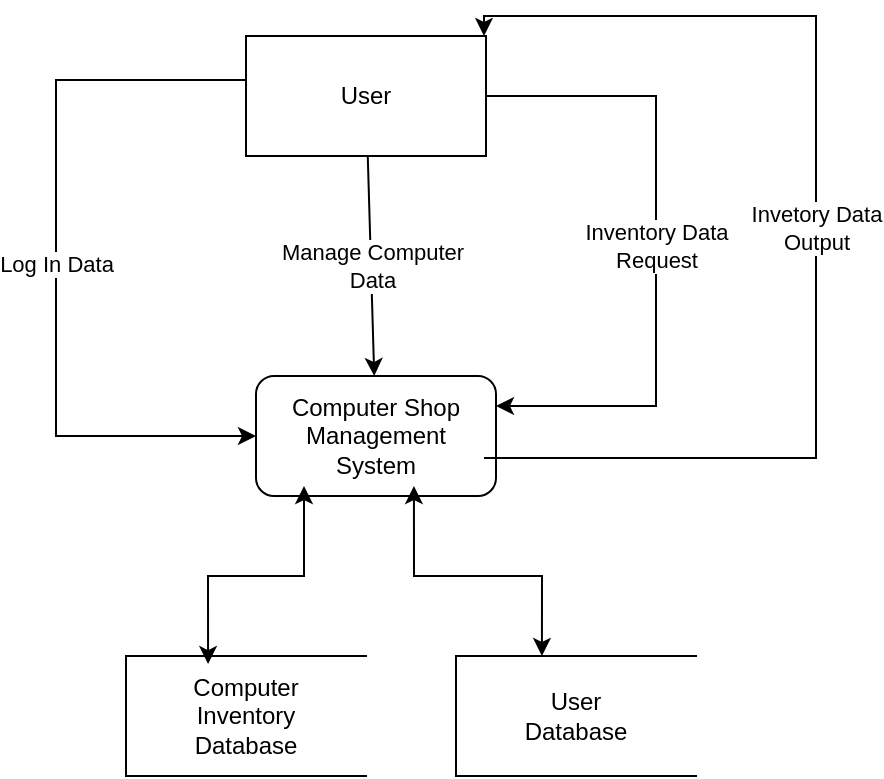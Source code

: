 <mxfile version="24.8.6">
  <diagram name="Page-1" id="WkDs99ufMvU0E6hLReXW">
    <mxGraphModel dx="1050" dy="604" grid="1" gridSize="10" guides="1" tooltips="1" connect="1" arrows="1" fold="1" page="1" pageScale="1" pageWidth="850" pageHeight="1100" math="0" shadow="0">
      <root>
        <mxCell id="0" />
        <mxCell id="1" parent="0" />
        <mxCell id="mIkTJslhakdr3tpeanzU-1" value="User" style="rounded=0;whiteSpace=wrap;html=1;" vertex="1" parent="1">
          <mxGeometry x="365" y="40" width="120" height="60" as="geometry" />
        </mxCell>
        <mxCell id="mIkTJslhakdr3tpeanzU-7" value="" style="group" vertex="1" connectable="0" parent="1">
          <mxGeometry x="470" y="350" width="120" height="60" as="geometry" />
        </mxCell>
        <mxCell id="mIkTJslhakdr3tpeanzU-5" value="" style="shape=partialRectangle;whiteSpace=wrap;html=1;left=0;right=0;fillColor=none;" vertex="1" parent="mIkTJslhakdr3tpeanzU-7">
          <mxGeometry width="120" height="60" as="geometry" />
        </mxCell>
        <mxCell id="mIkTJslhakdr3tpeanzU-6" value="User&lt;br&gt;Database" style="shape=partialRectangle;whiteSpace=wrap;html=1;right=0;top=0;bottom=0;fillColor=none;routingCenterX=-0.5;" vertex="1" parent="mIkTJslhakdr3tpeanzU-7">
          <mxGeometry width="120" height="60" as="geometry" />
        </mxCell>
        <mxCell id="mIkTJslhakdr3tpeanzU-10" value="" style="group" vertex="1" connectable="0" parent="1">
          <mxGeometry x="305" y="350" width="120" height="60" as="geometry" />
        </mxCell>
        <mxCell id="mIkTJslhakdr3tpeanzU-11" value="" style="shape=partialRectangle;whiteSpace=wrap;html=1;left=0;right=0;fillColor=none;" vertex="1" parent="mIkTJslhakdr3tpeanzU-10">
          <mxGeometry width="120" height="60" as="geometry" />
        </mxCell>
        <mxCell id="mIkTJslhakdr3tpeanzU-12" value="Computer&lt;br&gt;Inventory&lt;br&gt;Database" style="shape=partialRectangle;whiteSpace=wrap;html=1;right=0;top=0;bottom=0;fillColor=none;routingCenterX=-0.5;" vertex="1" parent="mIkTJslhakdr3tpeanzU-10">
          <mxGeometry width="120" height="60" as="geometry" />
        </mxCell>
        <mxCell id="mIkTJslhakdr3tpeanzU-14" value="Computer Shop&lt;br&gt;Management&lt;br&gt;System" style="rounded=1;whiteSpace=wrap;html=1;" vertex="1" parent="1">
          <mxGeometry x="370" y="210" width="120" height="60" as="geometry" />
        </mxCell>
        <mxCell id="mIkTJslhakdr3tpeanzU-17" value="" style="endArrow=classic;html=1;rounded=0;edgeStyle=orthogonalEdgeStyle;" edge="1" parent="1" source="mIkTJslhakdr3tpeanzU-1" target="mIkTJslhakdr3tpeanzU-14">
          <mxGeometry relative="1" as="geometry">
            <mxPoint x="260" y="70" as="sourcePoint" />
            <mxPoint x="370" y="320" as="targetPoint" />
            <Array as="points">
              <mxPoint x="270" y="62" />
              <mxPoint x="270" y="240" />
            </Array>
          </mxGeometry>
        </mxCell>
        <mxCell id="mIkTJslhakdr3tpeanzU-18" value="Log In Data" style="edgeLabel;resizable=0;html=1;;align=center;verticalAlign=middle;" connectable="0" vertex="1" parent="mIkTJslhakdr3tpeanzU-17">
          <mxGeometry relative="1" as="geometry" />
        </mxCell>
        <mxCell id="mIkTJslhakdr3tpeanzU-20" value="" style="endArrow=classic;html=1;rounded=0;" edge="1" parent="1" source="mIkTJslhakdr3tpeanzU-1" target="mIkTJslhakdr3tpeanzU-14">
          <mxGeometry relative="1" as="geometry">
            <mxPoint x="370" y="320" as="sourcePoint" />
            <mxPoint x="470" y="320" as="targetPoint" />
          </mxGeometry>
        </mxCell>
        <mxCell id="mIkTJslhakdr3tpeanzU-21" value="Manage Computer&lt;br&gt;Data" style="edgeLabel;resizable=0;html=1;;align=center;verticalAlign=middle;" connectable="0" vertex="1" parent="mIkTJslhakdr3tpeanzU-20">
          <mxGeometry relative="1" as="geometry" />
        </mxCell>
        <mxCell id="mIkTJslhakdr3tpeanzU-22" value="" style="endArrow=classic;html=1;rounded=0;edgeStyle=orthogonalEdgeStyle;exitX=1;exitY=0.5;exitDx=0;exitDy=0;entryX=1;entryY=0.25;entryDx=0;entryDy=0;" edge="1" parent="1" source="mIkTJslhakdr3tpeanzU-1" target="mIkTJslhakdr3tpeanzU-14">
          <mxGeometry relative="1" as="geometry">
            <mxPoint x="370" y="320" as="sourcePoint" />
            <mxPoint x="530" y="240" as="targetPoint" />
            <Array as="points">
              <mxPoint x="570" y="70" />
              <mxPoint x="570" y="225" />
            </Array>
          </mxGeometry>
        </mxCell>
        <mxCell id="mIkTJslhakdr3tpeanzU-23" value="Inventory Data&lt;br&gt;Request" style="edgeLabel;resizable=0;html=1;;align=center;verticalAlign=middle;" connectable="0" vertex="1" parent="mIkTJslhakdr3tpeanzU-22">
          <mxGeometry relative="1" as="geometry" />
        </mxCell>
        <mxCell id="mIkTJslhakdr3tpeanzU-24" value="" style="endArrow=classic;html=1;rounded=0;edgeStyle=orthogonalEdgeStyle;exitX=0.95;exitY=0.683;exitDx=0;exitDy=0;exitPerimeter=0;" edge="1" parent="1" source="mIkTJslhakdr3tpeanzU-14" target="mIkTJslhakdr3tpeanzU-1">
          <mxGeometry relative="1" as="geometry">
            <mxPoint x="370" y="320" as="sourcePoint" />
            <mxPoint x="620" y="30" as="targetPoint" />
            <Array as="points">
              <mxPoint x="650" y="251" />
              <mxPoint x="650" y="30" />
              <mxPoint x="484" y="30" />
            </Array>
          </mxGeometry>
        </mxCell>
        <mxCell id="mIkTJslhakdr3tpeanzU-25" value="Invetory Data&lt;br&gt;Output" style="edgeLabel;resizable=0;html=1;;align=center;verticalAlign=middle;" connectable="0" vertex="1" parent="mIkTJslhakdr3tpeanzU-24">
          <mxGeometry relative="1" as="geometry" />
        </mxCell>
        <mxCell id="mIkTJslhakdr3tpeanzU-26" value="" style="endArrow=classic;startArrow=classic;html=1;rounded=0;edgeStyle=orthogonalEdgeStyle;entryX=0.2;entryY=0.917;entryDx=0;entryDy=0;entryPerimeter=0;exitX=0.342;exitY=0.067;exitDx=0;exitDy=0;exitPerimeter=0;" edge="1" parent="1" source="mIkTJslhakdr3tpeanzU-12" target="mIkTJslhakdr3tpeanzU-14">
          <mxGeometry width="50" height="50" relative="1" as="geometry">
            <mxPoint x="400" y="340" as="sourcePoint" />
            <mxPoint x="450" y="290" as="targetPoint" />
          </mxGeometry>
        </mxCell>
        <mxCell id="mIkTJslhakdr3tpeanzU-27" value="" style="endArrow=classic;startArrow=classic;html=1;rounded=0;edgeStyle=orthogonalEdgeStyle;entryX=0.658;entryY=0.917;entryDx=0;entryDy=0;entryPerimeter=0;exitX=0.358;exitY=0;exitDx=0;exitDy=0;exitPerimeter=0;" edge="1" parent="1" source="mIkTJslhakdr3tpeanzU-6" target="mIkTJslhakdr3tpeanzU-14">
          <mxGeometry width="50" height="50" relative="1" as="geometry">
            <mxPoint x="400" y="340" as="sourcePoint" />
            <mxPoint x="450" y="290" as="targetPoint" />
          </mxGeometry>
        </mxCell>
      </root>
    </mxGraphModel>
  </diagram>
</mxfile>
